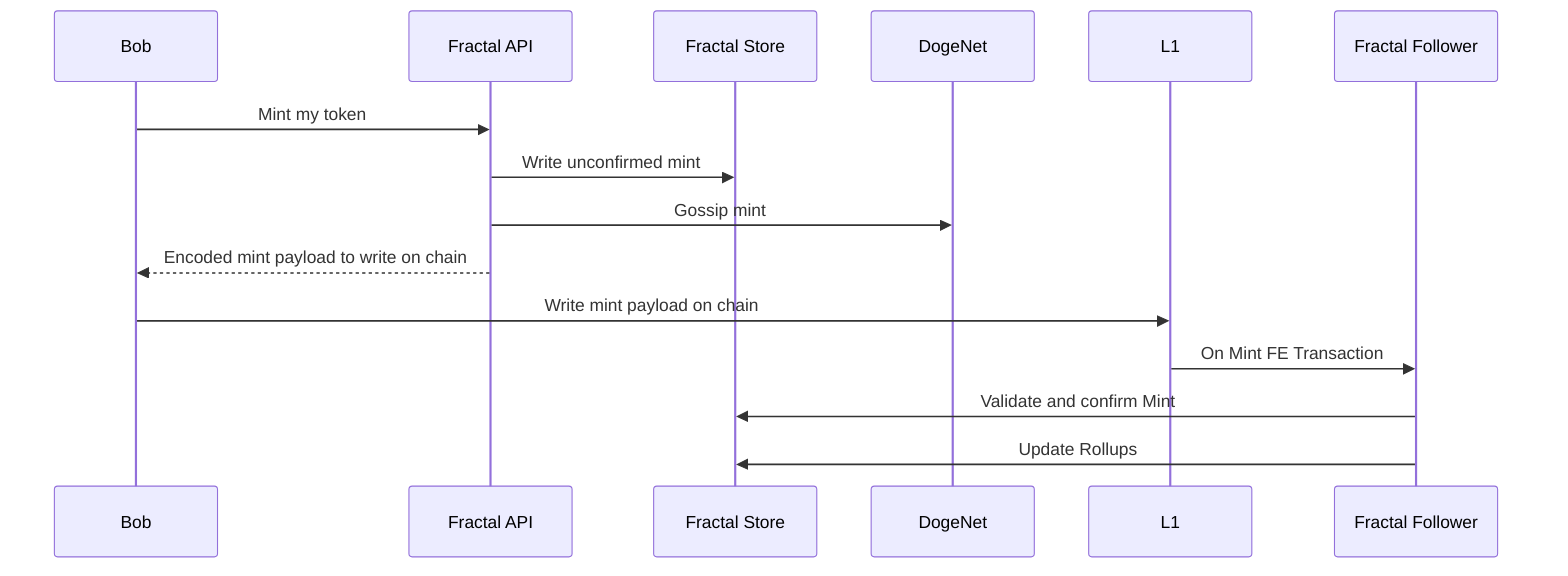 sequenceDiagram
    Bob->>Fractal API: Mint my token
    Fractal API->>Fractal Store: Write unconfirmed mint
    Fractal API->>DogeNet: Gossip mint
    Fractal API-->>Bob: Encoded mint payload to write on chain
    Bob->>L1: Write mint payload on chain
    L1->>Fractal Follower: On Mint FE Transaction
    Fractal Follower->>Fractal Store: Validate and confirm Mint
    Fractal Follower->>Fractal Store: Update Rollups